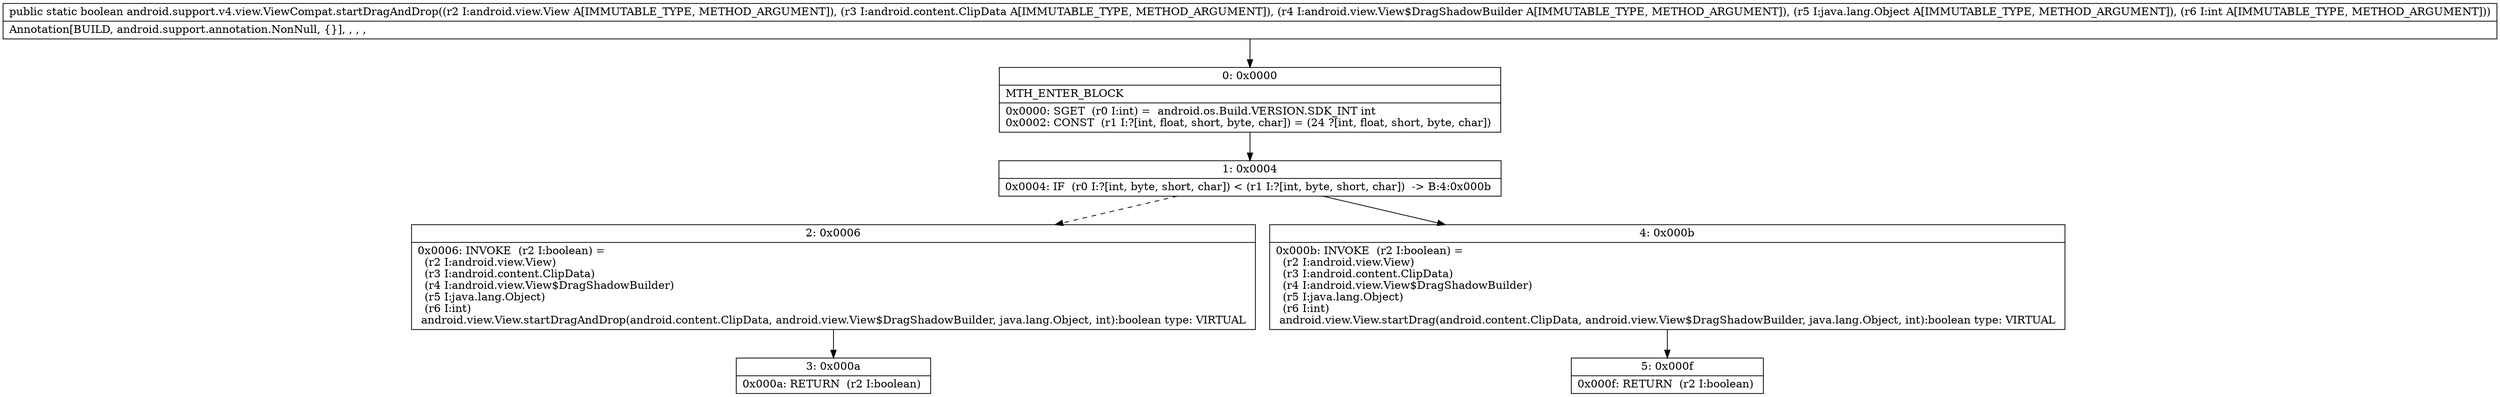 digraph "CFG forandroid.support.v4.view.ViewCompat.startDragAndDrop(Landroid\/view\/View;Landroid\/content\/ClipData;Landroid\/view\/View$DragShadowBuilder;Ljava\/lang\/Object;I)Z" {
Node_0 [shape=record,label="{0\:\ 0x0000|MTH_ENTER_BLOCK\l|0x0000: SGET  (r0 I:int) =  android.os.Build.VERSION.SDK_INT int \l0x0002: CONST  (r1 I:?[int, float, short, byte, char]) = (24 ?[int, float, short, byte, char]) \l}"];
Node_1 [shape=record,label="{1\:\ 0x0004|0x0004: IF  (r0 I:?[int, byte, short, char]) \< (r1 I:?[int, byte, short, char])  \-\> B:4:0x000b \l}"];
Node_2 [shape=record,label="{2\:\ 0x0006|0x0006: INVOKE  (r2 I:boolean) = \l  (r2 I:android.view.View)\l  (r3 I:android.content.ClipData)\l  (r4 I:android.view.View$DragShadowBuilder)\l  (r5 I:java.lang.Object)\l  (r6 I:int)\l android.view.View.startDragAndDrop(android.content.ClipData, android.view.View$DragShadowBuilder, java.lang.Object, int):boolean type: VIRTUAL \l}"];
Node_3 [shape=record,label="{3\:\ 0x000a|0x000a: RETURN  (r2 I:boolean) \l}"];
Node_4 [shape=record,label="{4\:\ 0x000b|0x000b: INVOKE  (r2 I:boolean) = \l  (r2 I:android.view.View)\l  (r3 I:android.content.ClipData)\l  (r4 I:android.view.View$DragShadowBuilder)\l  (r5 I:java.lang.Object)\l  (r6 I:int)\l android.view.View.startDrag(android.content.ClipData, android.view.View$DragShadowBuilder, java.lang.Object, int):boolean type: VIRTUAL \l}"];
Node_5 [shape=record,label="{5\:\ 0x000f|0x000f: RETURN  (r2 I:boolean) \l}"];
MethodNode[shape=record,label="{public static boolean android.support.v4.view.ViewCompat.startDragAndDrop((r2 I:android.view.View A[IMMUTABLE_TYPE, METHOD_ARGUMENT]), (r3 I:android.content.ClipData A[IMMUTABLE_TYPE, METHOD_ARGUMENT]), (r4 I:android.view.View$DragShadowBuilder A[IMMUTABLE_TYPE, METHOD_ARGUMENT]), (r5 I:java.lang.Object A[IMMUTABLE_TYPE, METHOD_ARGUMENT]), (r6 I:int A[IMMUTABLE_TYPE, METHOD_ARGUMENT]))  | Annotation[BUILD, android.support.annotation.NonNull, \{\}], , , , \l}"];
MethodNode -> Node_0;
Node_0 -> Node_1;
Node_1 -> Node_2[style=dashed];
Node_1 -> Node_4;
Node_2 -> Node_3;
Node_4 -> Node_5;
}


